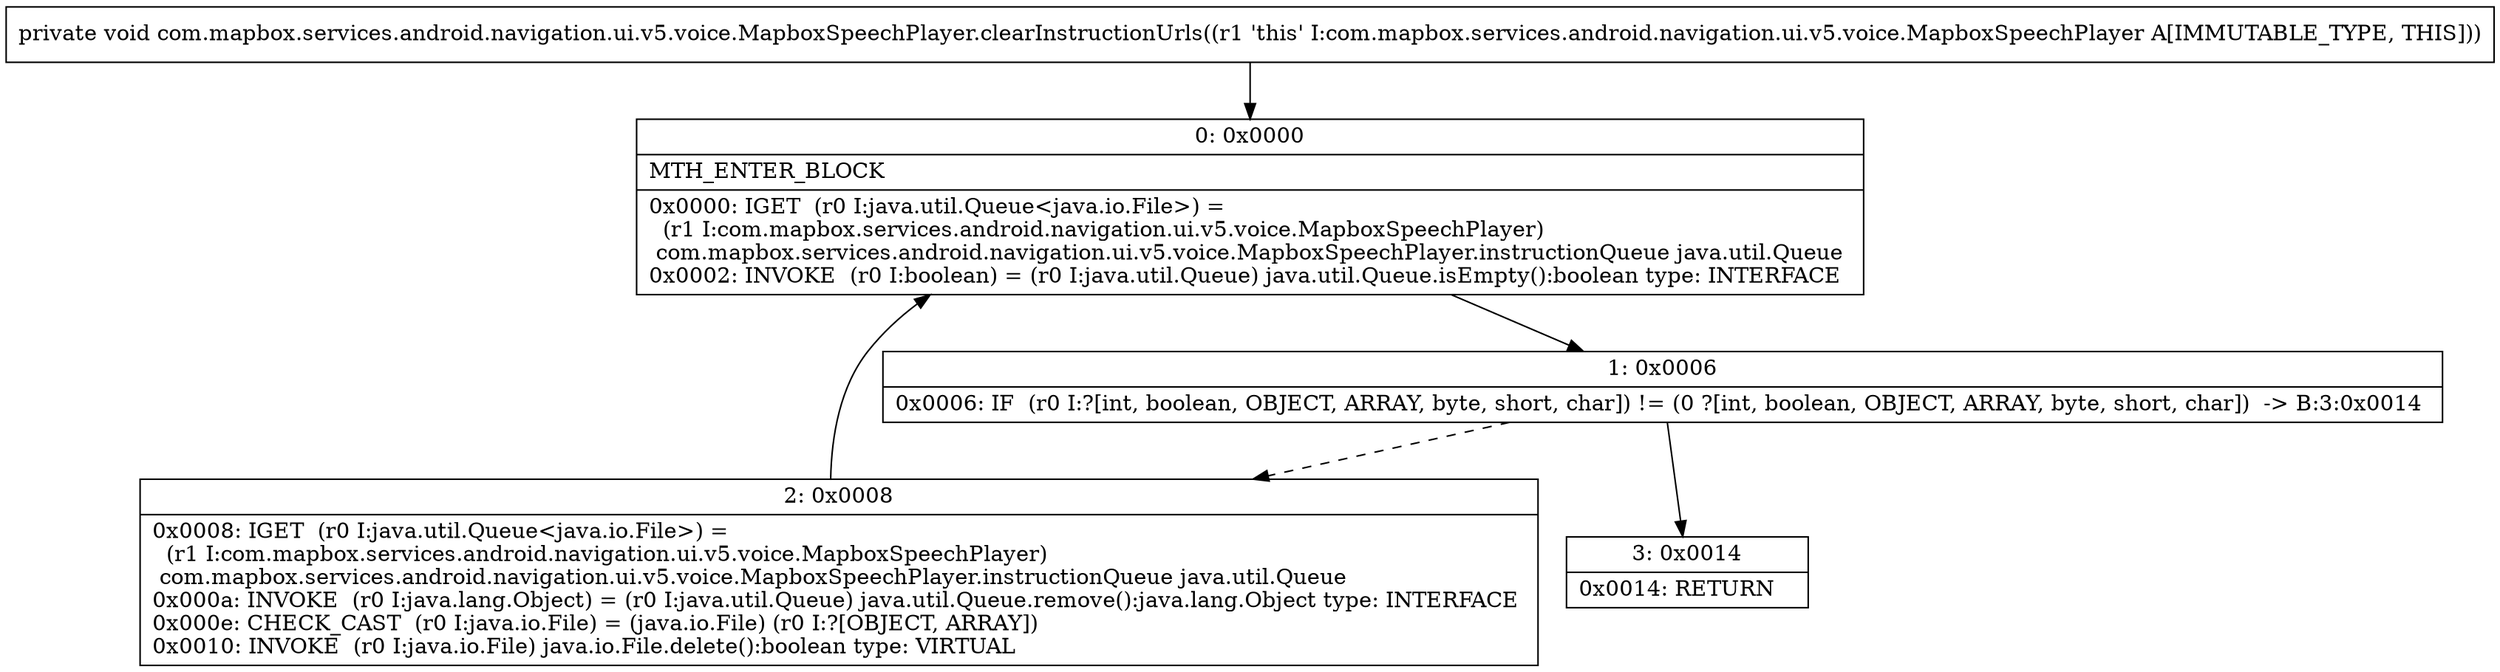 digraph "CFG forcom.mapbox.services.android.navigation.ui.v5.voice.MapboxSpeechPlayer.clearInstructionUrls()V" {
Node_0 [shape=record,label="{0\:\ 0x0000|MTH_ENTER_BLOCK\l|0x0000: IGET  (r0 I:java.util.Queue\<java.io.File\>) = \l  (r1 I:com.mapbox.services.android.navigation.ui.v5.voice.MapboxSpeechPlayer)\l com.mapbox.services.android.navigation.ui.v5.voice.MapboxSpeechPlayer.instructionQueue java.util.Queue \l0x0002: INVOKE  (r0 I:boolean) = (r0 I:java.util.Queue) java.util.Queue.isEmpty():boolean type: INTERFACE \l}"];
Node_1 [shape=record,label="{1\:\ 0x0006|0x0006: IF  (r0 I:?[int, boolean, OBJECT, ARRAY, byte, short, char]) != (0 ?[int, boolean, OBJECT, ARRAY, byte, short, char])  \-\> B:3:0x0014 \l}"];
Node_2 [shape=record,label="{2\:\ 0x0008|0x0008: IGET  (r0 I:java.util.Queue\<java.io.File\>) = \l  (r1 I:com.mapbox.services.android.navigation.ui.v5.voice.MapboxSpeechPlayer)\l com.mapbox.services.android.navigation.ui.v5.voice.MapboxSpeechPlayer.instructionQueue java.util.Queue \l0x000a: INVOKE  (r0 I:java.lang.Object) = (r0 I:java.util.Queue) java.util.Queue.remove():java.lang.Object type: INTERFACE \l0x000e: CHECK_CAST  (r0 I:java.io.File) = (java.io.File) (r0 I:?[OBJECT, ARRAY]) \l0x0010: INVOKE  (r0 I:java.io.File) java.io.File.delete():boolean type: VIRTUAL \l}"];
Node_3 [shape=record,label="{3\:\ 0x0014|0x0014: RETURN   \l}"];
MethodNode[shape=record,label="{private void com.mapbox.services.android.navigation.ui.v5.voice.MapboxSpeechPlayer.clearInstructionUrls((r1 'this' I:com.mapbox.services.android.navigation.ui.v5.voice.MapboxSpeechPlayer A[IMMUTABLE_TYPE, THIS])) }"];
MethodNode -> Node_0;
Node_0 -> Node_1;
Node_1 -> Node_2[style=dashed];
Node_1 -> Node_3;
Node_2 -> Node_0;
}

